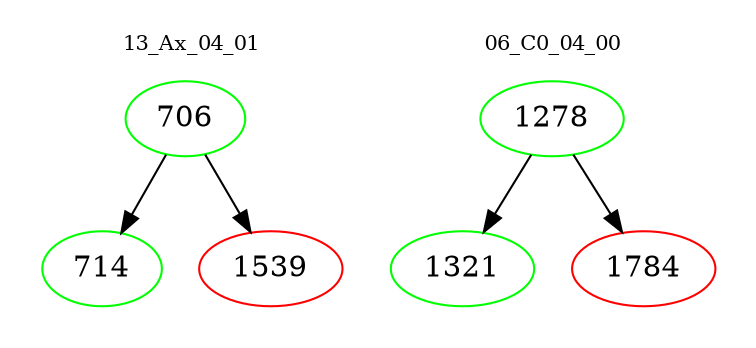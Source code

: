 digraph{
subgraph cluster_0 {
color = white
label = "13_Ax_04_01";
fontsize=10;
T0_706 [label="706", color="green"]
T0_706 -> T0_714 [color="black"]
T0_714 [label="714", color="green"]
T0_706 -> T0_1539 [color="black"]
T0_1539 [label="1539", color="red"]
}
subgraph cluster_1 {
color = white
label = "06_C0_04_00";
fontsize=10;
T1_1278 [label="1278", color="green"]
T1_1278 -> T1_1321 [color="black"]
T1_1321 [label="1321", color="green"]
T1_1278 -> T1_1784 [color="black"]
T1_1784 [label="1784", color="red"]
}
}
